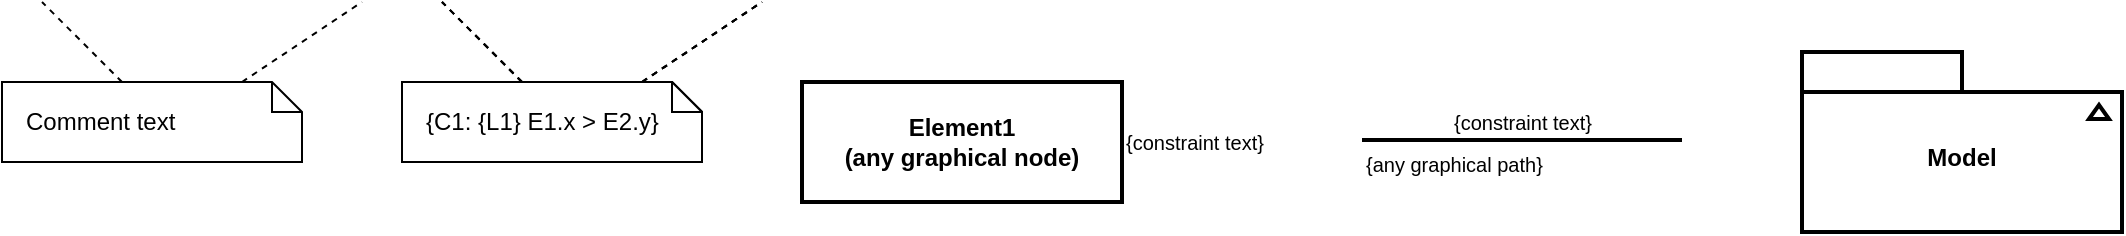 <mxfile version="14.9.5" type="device"><diagram id="YAs6-lwbjqY9v5932BiP" name="Page-1"><mxGraphModel dx="1422" dy="772" grid="1" gridSize="10" guides="1" tooltips="1" connect="1" arrows="1" fold="1" page="1" pageScale="1" pageWidth="1169" pageHeight="827" math="0" shadow="0"><root><mxCell id="0"/><mxCell id="1" parent="0"/><mxCell id="UhDtHs2LVmzajHKVLwqM-12" value="Comment text" style="shape=note;size=15;align=left;spacingLeft=10;html=1;whiteSpace=wrap;" parent="1" vertex="1"><mxGeometry x="40" y="80" width="150" height="40" as="geometry"/></mxCell><mxCell id="UhDtHs2LVmzajHKVLwqM-13" value="" style="edgeStyle=none;endArrow=none;exitX=0.4;exitY=0;dashed=1;html=1;" parent="1" source="UhDtHs2LVmzajHKVLwqM-12" edge="1"><mxGeometry x="1" relative="1" as="geometry"><mxPoint x="60" y="40" as="targetPoint"/></mxGeometry></mxCell><mxCell id="UhDtHs2LVmzajHKVLwqM-14" value="" style="edgeStyle=none;endArrow=none;exitX=0.8;exitY=0;dashed=1;html=1;" parent="1" source="UhDtHs2LVmzajHKVLwqM-12" edge="1"><mxGeometry x="1" relative="1" as="geometry"><mxPoint x="220" y="40" as="targetPoint"/></mxGeometry></mxCell><mxCell id="UhDtHs2LVmzajHKVLwqM-15" value="{C1: {L1} E1.x &gt; E2.y}" style="shape=note;size=15;align=left;spacingLeft=10;html=1;whiteSpace=wrap;" parent="1" vertex="1"><mxGeometry x="240" y="80" width="150" height="40" as="geometry"/></mxCell><mxCell id="UhDtHs2LVmzajHKVLwqM-16" value="" style="edgeStyle=none;endArrow=none;exitX=0.4;exitY=0;dashed=1;html=1;" parent="1" source="UhDtHs2LVmzajHKVLwqM-15" edge="1"><mxGeometry x="1" relative="1" as="geometry"><mxPoint x="260" y="40" as="targetPoint"/></mxGeometry></mxCell><mxCell id="UhDtHs2LVmzajHKVLwqM-17" value="" style="edgeStyle=none;endArrow=none;exitX=0.8;exitY=0;dashed=1;html=1;" parent="1" source="UhDtHs2LVmzajHKVLwqM-15" edge="1"><mxGeometry x="1" relative="1" as="geometry"><mxPoint x="420" y="40" as="targetPoint"/></mxGeometry></mxCell><mxCell id="UhDtHs2LVmzajHKVLwqM-18" value="{C1: {L1} E1.x &gt; E2.y}" style="shape=note;size=15;align=left;spacingLeft=10;html=1;whiteSpace=wrap;" parent="1" vertex="1"><mxGeometry x="240" y="80" width="150" height="40" as="geometry"/></mxCell><mxCell id="UhDtHs2LVmzajHKVLwqM-19" value="" style="edgeStyle=none;endArrow=none;exitX=0.4;exitY=0;dashed=1;html=1;" parent="1" source="UhDtHs2LVmzajHKVLwqM-18" edge="1"><mxGeometry x="1" relative="1" as="geometry"><mxPoint x="260" y="40" as="targetPoint"/></mxGeometry></mxCell><mxCell id="UhDtHs2LVmzajHKVLwqM-20" value="" style="edgeStyle=none;endArrow=none;exitX=0.8;exitY=0;dashed=1;html=1;" parent="1" source="UhDtHs2LVmzajHKVLwqM-18" edge="1"><mxGeometry x="1" relative="1" as="geometry"><mxPoint x="420" y="40" as="targetPoint"/></mxGeometry></mxCell><mxCell id="UhDtHs2LVmzajHKVLwqM-21" value="{C1: {L1} E1.x &gt; E2.y}" style="shape=note;size=15;align=left;spacingLeft=10;html=1;whiteSpace=wrap;" parent="1" vertex="1"><mxGeometry x="240" y="80" width="150" height="40" as="geometry"/></mxCell><mxCell id="UhDtHs2LVmzajHKVLwqM-22" value="" style="edgeStyle=none;endArrow=none;exitX=0.4;exitY=0;dashed=1;html=1;" parent="1" source="UhDtHs2LVmzajHKVLwqM-21" edge="1"><mxGeometry x="1" relative="1" as="geometry"><mxPoint x="260" y="40" as="targetPoint"/></mxGeometry></mxCell><mxCell id="UhDtHs2LVmzajHKVLwqM-23" value="" style="edgeStyle=none;endArrow=none;exitX=0.8;exitY=0;dashed=1;html=1;" parent="1" source="UhDtHs2LVmzajHKVLwqM-21" edge="1"><mxGeometry x="1" relative="1" as="geometry"><mxPoint x="420" y="40" as="targetPoint"/></mxGeometry></mxCell><mxCell id="UhDtHs2LVmzajHKVLwqM-24" value="Element1&#10;(any graphical node)" style="shape=rect;strokeWidth=2;fontStyle=1;html=1;whiteSpace=wrap;align=center;" parent="1" vertex="1"><mxGeometry x="440" y="80" width="160" height="60" as="geometry"/></mxCell><mxCell id="UhDtHs2LVmzajHKVLwqM-25" value="{constraint text}" style="align=left;html=1;verticalAlign=middle;labelPosition=right;verticalLabelPosition=middle;labelBackgroundColor=none;fontSize=10" parent="UhDtHs2LVmzajHKVLwqM-24" connectable="0" vertex="1"><mxGeometry x="160" y="30" as="geometry"/></mxCell><mxCell id="CcBneS52MZsXHfc0Lruh-1" value="{constraint text}" style="verticalAlign=bottom;html=1;endArrow=none;edgeStyle=none;labelBackgroundColor=none;fontSize=10;strokeWidth=2;" edge="1" parent="1"><mxGeometry relative="1" as="geometry"><mxPoint x="720" y="109" as="sourcePoint"/><mxPoint x="880" y="109" as="targetPoint"/></mxGeometry></mxCell><mxCell id="CcBneS52MZsXHfc0Lruh-2" value="{any graphical path}" style="resizable=0;html=1;align=left;verticalAlign=top;labelBackgroundColor=none;fontSize=10;" connectable="0" vertex="1" parent="CcBneS52MZsXHfc0Lruh-1"><mxGeometry x="-1" relative="1" as="geometry"/></mxCell><mxCell id="CcBneS52MZsXHfc0Lruh-3" value="Model" style="html=1;shape=mxgraph.sysml.composite;symbol0=folder;fontStyle=1;spacingTop=15;tabWidth=80;tabHeight=20;tabPosition=left;symbol1=triangle;symbol1Width=7;symbol1Height=10;symbol1Align=right;symbol1VerticalAlign=top;symbol1Spacing=8;symbol1VSpacing=25;symbol1Direction=north;strokeWidth=2;whiteSpace=wrap;align=center;" vertex="1" parent="1"><mxGeometry x="940" y="65" width="160" height="90" as="geometry"/></mxCell></root></mxGraphModel></diagram></mxfile>